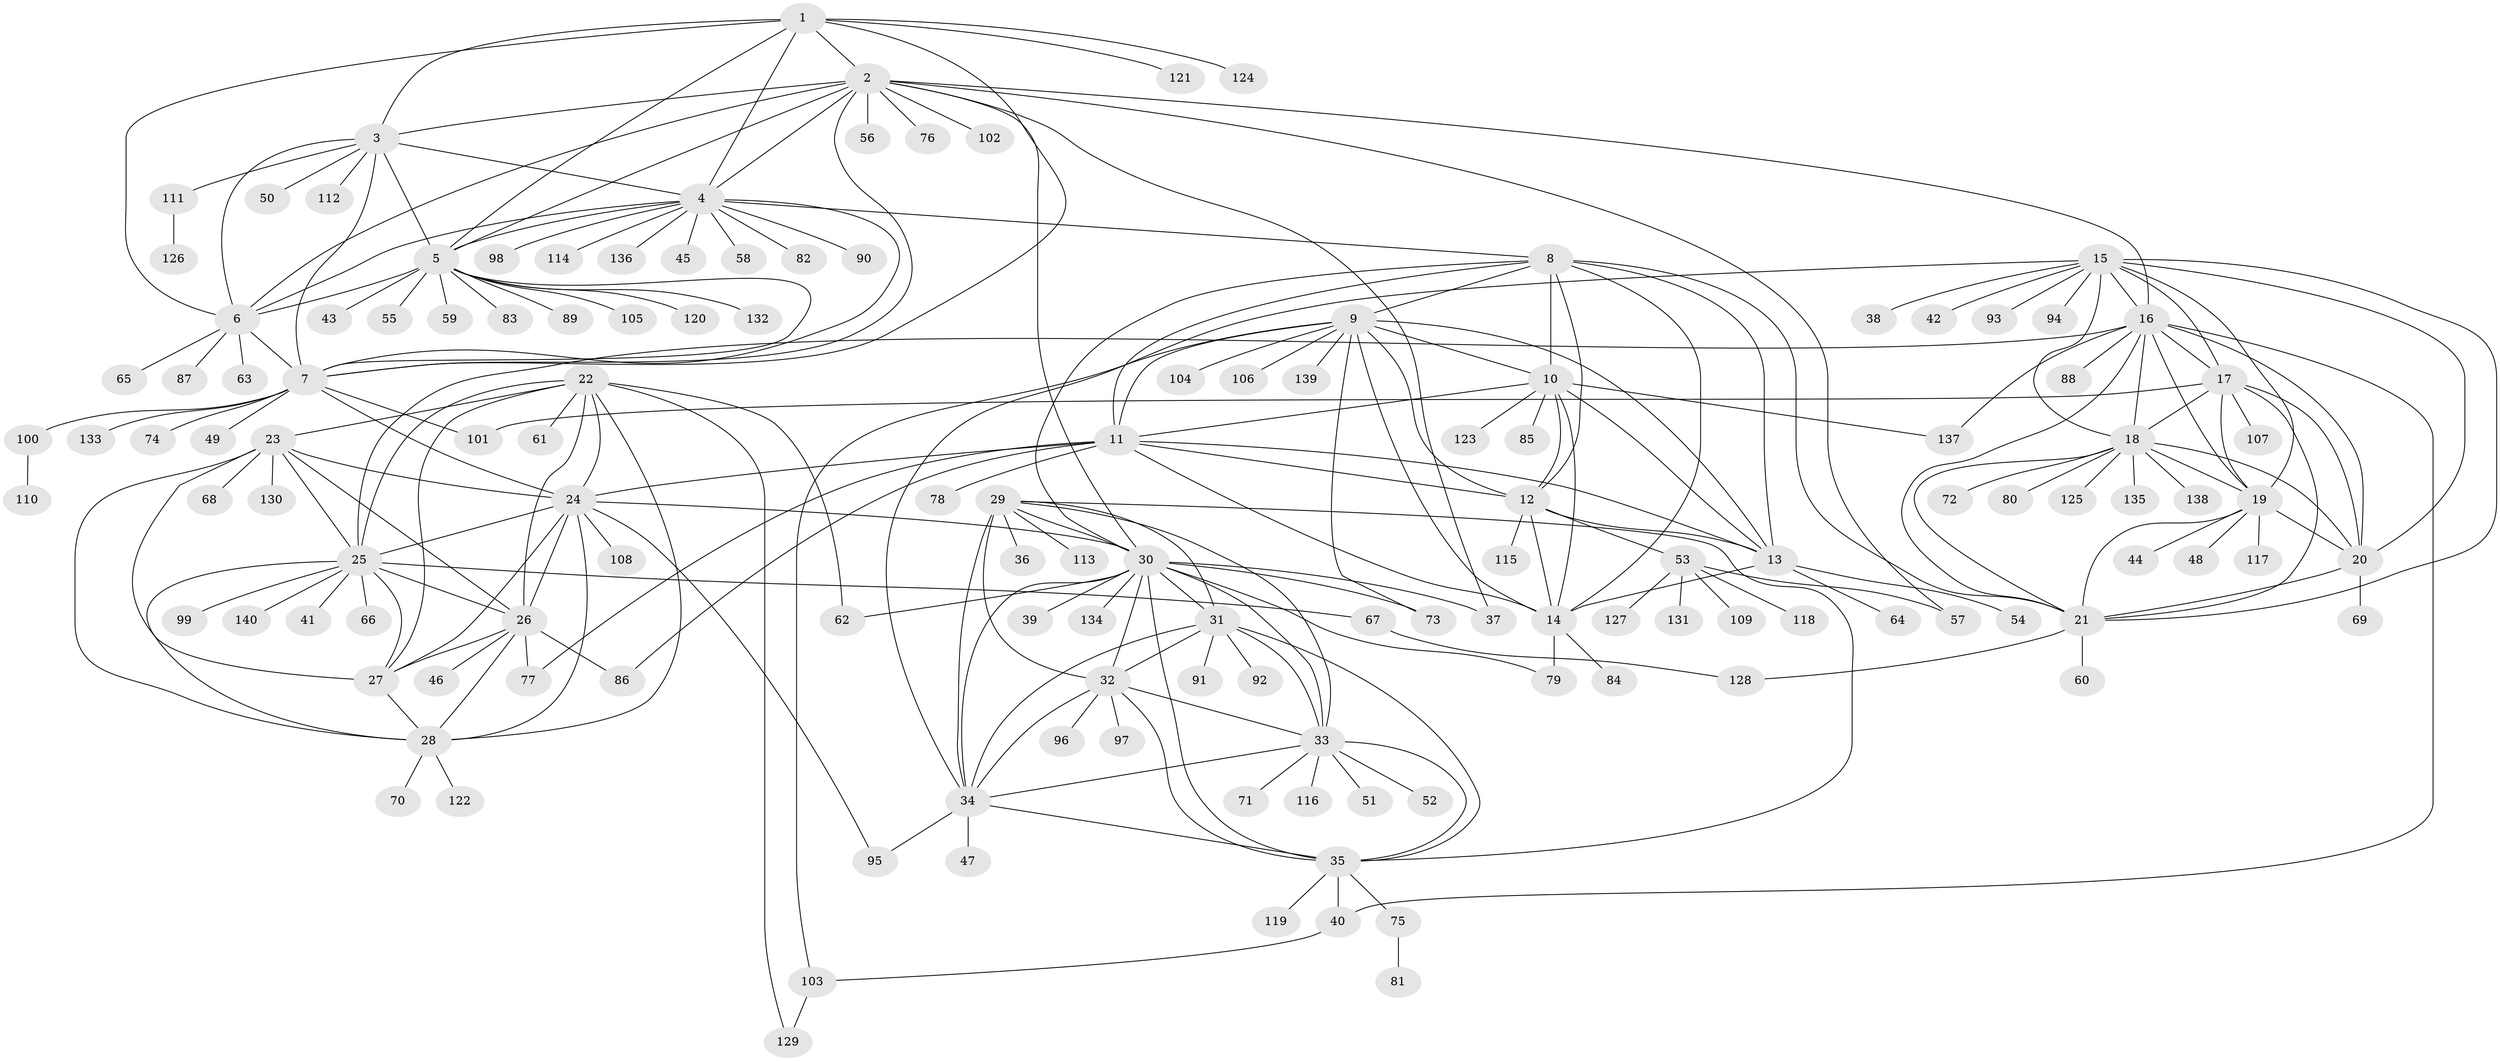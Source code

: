 // coarse degree distribution, {8: 0.017857142857142856, 1: 0.7142857142857143, 6: 0.03571428571428571, 13: 0.017857142857142856, 2: 0.125, 16: 0.03571428571428571, 4: 0.017857142857142856, 7: 0.017857142857142856, 12: 0.017857142857142856}
// Generated by graph-tools (version 1.1) at 2025/37/03/04/25 23:37:32]
// undirected, 140 vertices, 234 edges
graph export_dot {
  node [color=gray90,style=filled];
  1;
  2;
  3;
  4;
  5;
  6;
  7;
  8;
  9;
  10;
  11;
  12;
  13;
  14;
  15;
  16;
  17;
  18;
  19;
  20;
  21;
  22;
  23;
  24;
  25;
  26;
  27;
  28;
  29;
  30;
  31;
  32;
  33;
  34;
  35;
  36;
  37;
  38;
  39;
  40;
  41;
  42;
  43;
  44;
  45;
  46;
  47;
  48;
  49;
  50;
  51;
  52;
  53;
  54;
  55;
  56;
  57;
  58;
  59;
  60;
  61;
  62;
  63;
  64;
  65;
  66;
  67;
  68;
  69;
  70;
  71;
  72;
  73;
  74;
  75;
  76;
  77;
  78;
  79;
  80;
  81;
  82;
  83;
  84;
  85;
  86;
  87;
  88;
  89;
  90;
  91;
  92;
  93;
  94;
  95;
  96;
  97;
  98;
  99;
  100;
  101;
  102;
  103;
  104;
  105;
  106;
  107;
  108;
  109;
  110;
  111;
  112;
  113;
  114;
  115;
  116;
  117;
  118;
  119;
  120;
  121;
  122;
  123;
  124;
  125;
  126;
  127;
  128;
  129;
  130;
  131;
  132;
  133;
  134;
  135;
  136;
  137;
  138;
  139;
  140;
  1 -- 2;
  1 -- 3;
  1 -- 4;
  1 -- 5;
  1 -- 6;
  1 -- 7;
  1 -- 121;
  1 -- 124;
  2 -- 3;
  2 -- 4;
  2 -- 5;
  2 -- 6;
  2 -- 7;
  2 -- 16;
  2 -- 30;
  2 -- 37;
  2 -- 56;
  2 -- 57;
  2 -- 76;
  2 -- 102;
  3 -- 4;
  3 -- 5;
  3 -- 6;
  3 -- 7;
  3 -- 50;
  3 -- 111;
  3 -- 112;
  4 -- 5;
  4 -- 6;
  4 -- 7;
  4 -- 8;
  4 -- 45;
  4 -- 58;
  4 -- 82;
  4 -- 90;
  4 -- 98;
  4 -- 114;
  4 -- 136;
  5 -- 6;
  5 -- 7;
  5 -- 43;
  5 -- 55;
  5 -- 59;
  5 -- 83;
  5 -- 89;
  5 -- 105;
  5 -- 120;
  5 -- 132;
  6 -- 7;
  6 -- 63;
  6 -- 65;
  6 -- 87;
  7 -- 24;
  7 -- 49;
  7 -- 74;
  7 -- 100;
  7 -- 101;
  7 -- 133;
  8 -- 9;
  8 -- 10;
  8 -- 11;
  8 -- 12;
  8 -- 13;
  8 -- 14;
  8 -- 21;
  8 -- 30;
  9 -- 10;
  9 -- 11;
  9 -- 12;
  9 -- 13;
  9 -- 14;
  9 -- 73;
  9 -- 103;
  9 -- 104;
  9 -- 106;
  9 -- 139;
  10 -- 11;
  10 -- 12;
  10 -- 13;
  10 -- 14;
  10 -- 85;
  10 -- 123;
  10 -- 137;
  11 -- 12;
  11 -- 13;
  11 -- 14;
  11 -- 24;
  11 -- 77;
  11 -- 78;
  11 -- 86;
  12 -- 13;
  12 -- 14;
  12 -- 53;
  12 -- 115;
  13 -- 14;
  13 -- 54;
  13 -- 64;
  14 -- 79;
  14 -- 84;
  15 -- 16;
  15 -- 17;
  15 -- 18;
  15 -- 19;
  15 -- 20;
  15 -- 21;
  15 -- 34;
  15 -- 38;
  15 -- 42;
  15 -- 93;
  15 -- 94;
  16 -- 17;
  16 -- 18;
  16 -- 19;
  16 -- 20;
  16 -- 21;
  16 -- 25;
  16 -- 40;
  16 -- 88;
  16 -- 137;
  17 -- 18;
  17 -- 19;
  17 -- 20;
  17 -- 21;
  17 -- 101;
  17 -- 107;
  18 -- 19;
  18 -- 20;
  18 -- 21;
  18 -- 72;
  18 -- 80;
  18 -- 125;
  18 -- 135;
  18 -- 138;
  19 -- 20;
  19 -- 21;
  19 -- 44;
  19 -- 48;
  19 -- 117;
  20 -- 21;
  20 -- 69;
  21 -- 60;
  21 -- 128;
  22 -- 23;
  22 -- 24;
  22 -- 25;
  22 -- 26;
  22 -- 27;
  22 -- 28;
  22 -- 61;
  22 -- 62;
  22 -- 129;
  23 -- 24;
  23 -- 25;
  23 -- 26;
  23 -- 27;
  23 -- 28;
  23 -- 68;
  23 -- 130;
  24 -- 25;
  24 -- 26;
  24 -- 27;
  24 -- 28;
  24 -- 30;
  24 -- 95;
  24 -- 108;
  25 -- 26;
  25 -- 27;
  25 -- 28;
  25 -- 41;
  25 -- 66;
  25 -- 67;
  25 -- 99;
  25 -- 140;
  26 -- 27;
  26 -- 28;
  26 -- 46;
  26 -- 77;
  26 -- 86;
  27 -- 28;
  28 -- 70;
  28 -- 122;
  29 -- 30;
  29 -- 31;
  29 -- 32;
  29 -- 33;
  29 -- 34;
  29 -- 35;
  29 -- 36;
  29 -- 113;
  30 -- 31;
  30 -- 32;
  30 -- 33;
  30 -- 34;
  30 -- 35;
  30 -- 37;
  30 -- 39;
  30 -- 62;
  30 -- 73;
  30 -- 79;
  30 -- 134;
  31 -- 32;
  31 -- 33;
  31 -- 34;
  31 -- 35;
  31 -- 91;
  31 -- 92;
  32 -- 33;
  32 -- 34;
  32 -- 35;
  32 -- 96;
  32 -- 97;
  33 -- 34;
  33 -- 35;
  33 -- 51;
  33 -- 52;
  33 -- 71;
  33 -- 116;
  34 -- 35;
  34 -- 47;
  34 -- 95;
  35 -- 40;
  35 -- 75;
  35 -- 119;
  40 -- 103;
  53 -- 57;
  53 -- 109;
  53 -- 118;
  53 -- 127;
  53 -- 131;
  67 -- 128;
  75 -- 81;
  100 -- 110;
  103 -- 129;
  111 -- 126;
}
